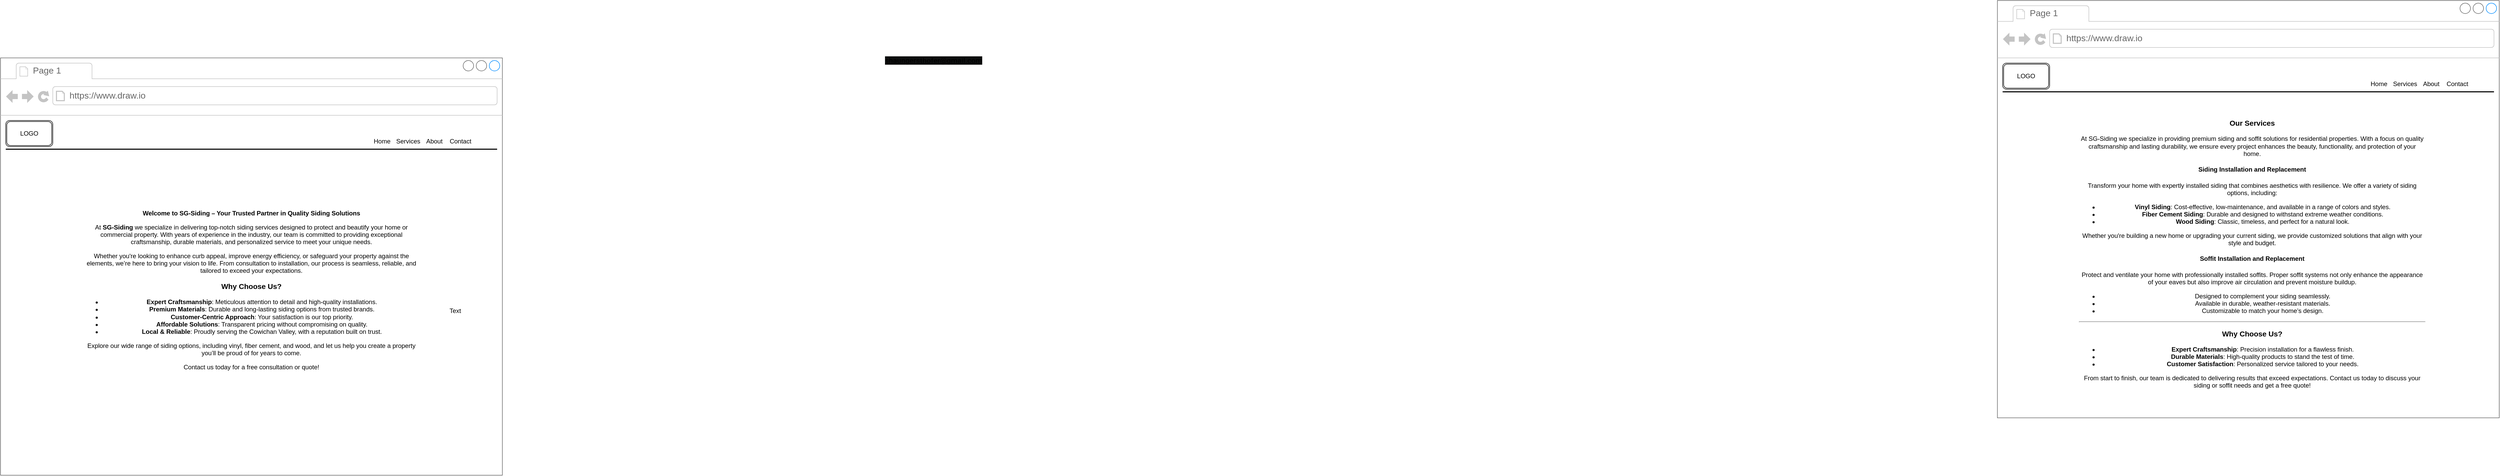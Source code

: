 <mxfile>
    <diagram id="WC_zRfK3k4rd-bbKxFTX" name="Page-1">
        <mxGraphModel dx="1970" dy="1949" grid="1" gridSize="10" guides="1" tooltips="1" connect="1" arrows="1" fold="1" page="1" pageScale="1" pageWidth="850" pageHeight="1100" math="0" shadow="0">
            <root>
                <mxCell id="0"/>
                <mxCell id="1" parent="0"/>
                <mxCell id="3" value="" style="strokeWidth=1;shadow=0;dashed=0;align=center;html=1;shape=mxgraph.mockup.containers.browserWindow;rSize=0;strokeColor=#666666;strokeColor2=#008cff;strokeColor3=#c4c4c4;mainText=,;recursiveResize=0;" parent="1" vertex="1">
                    <mxGeometry x="-450" y="90" width="960" height="800" as="geometry"/>
                </mxCell>
                <mxCell id="4" value="Page 1" style="strokeWidth=1;shadow=0;dashed=0;align=center;html=1;shape=mxgraph.mockup.containers.anchor;fontSize=17;fontColor=#666666;align=left;" parent="3" vertex="1">
                    <mxGeometry x="60" y="12" width="110" height="26" as="geometry"/>
                </mxCell>
                <mxCell id="5" value="https://www.draw.io" style="strokeWidth=1;shadow=0;dashed=0;align=center;html=1;shape=mxgraph.mockup.containers.anchor;rSize=0;fontSize=17;fontColor=#666666;align=left;" parent="3" vertex="1">
                    <mxGeometry x="130" y="60" width="250" height="26" as="geometry"/>
                </mxCell>
                <mxCell id="21" value="" style="line;strokeWidth=2;html=1;" parent="3" vertex="1">
                    <mxGeometry x="10" y="170" width="940" height="10" as="geometry"/>
                </mxCell>
                <mxCell id="22" value="LOGO" style="shape=ext;double=1;rounded=1;whiteSpace=wrap;html=1;" parent="3" vertex="1">
                    <mxGeometry x="10" y="120" width="90" height="50" as="geometry"/>
                </mxCell>
                <mxCell id="24" value="Home" style="text;html=1;strokeColor=none;fillColor=none;align=center;verticalAlign=middle;whiteSpace=wrap;rounded=0;" parent="3" vertex="1">
                    <mxGeometry x="700" y="150" width="60" height="20" as="geometry"/>
                </mxCell>
                <mxCell id="29" value="Services" style="text;html=1;strokeColor=none;fillColor=none;align=center;verticalAlign=middle;whiteSpace=wrap;rounded=0;" parent="3" vertex="1">
                    <mxGeometry x="750" y="150" width="60" height="20" as="geometry"/>
                </mxCell>
                <mxCell id="30" value="About" style="text;html=1;strokeColor=none;fillColor=none;align=center;verticalAlign=middle;whiteSpace=wrap;rounded=0;" parent="3" vertex="1">
                    <mxGeometry x="800" y="150" width="60" height="20" as="geometry"/>
                </mxCell>
                <mxCell id="31" value="Contact" style="text;html=1;strokeColor=none;fillColor=none;align=center;verticalAlign=middle;whiteSpace=wrap;rounded=0;" parent="3" vertex="1">
                    <mxGeometry x="850" y="150" width="60" height="20" as="geometry"/>
                </mxCell>
                <mxCell id="33" value="&lt;p&gt;&lt;strong&gt;Welcome to SG-Siding – Your Trusted Partner in Quality Siding Solutions&lt;/strong&gt;&lt;/p&gt;&lt;p&gt;At &lt;strong&gt;SG-Siding&lt;/strong&gt;&amp;nbsp;we specialize in delivering top-notch siding services designed to protect and beautify your home or commercial property. With years of experience in the industry, our team is committed to providing exceptional craftsmanship, durable materials, and personalized service to meet your unique needs.&lt;/p&gt;&lt;p&gt;Whether you're looking to enhance curb appeal, improve energy efficiency, or safeguard your property against the elements, we’re here to bring your vision to life. From consultation to installation, our process is seamless, reliable, and tailored to exceed your expectations.&lt;/p&gt;&lt;h3&gt;Why Choose Us?&lt;/h3&gt;&lt;ul&gt;&lt;li&gt;&lt;strong&gt;Expert Craftsmanship&lt;/strong&gt;: Meticulous attention to detail and high-quality installations.&lt;/li&gt;&lt;li&gt;&lt;strong&gt;Premium Materials&lt;/strong&gt;: Durable and long-lasting siding options from trusted brands.&lt;/li&gt;&lt;li&gt;&lt;strong&gt;Customer-Centric Approach&lt;/strong&gt;: Your satisfaction is our top priority.&lt;/li&gt;&lt;li&gt;&lt;strong&gt;Affordable Solutions&lt;/strong&gt;: Transparent pricing without compromising on quality.&lt;/li&gt;&lt;li&gt;&lt;strong&gt;Local &amp;amp; Reliable&lt;/strong&gt;: Proudly serving the Cowichan Valley, with a reputation built on trust.&lt;/li&gt;&lt;/ul&gt;&lt;p&gt;Explore our wide range of siding options, including vinyl, fiber cement, and wood, and let us help you create a property you’ll be proud of for years to come.&lt;/p&gt;&lt;p&gt;Contact us today for a free consultation or quote!&lt;/p&gt;" style="text;html=1;strokeColor=none;fillColor=none;align=center;verticalAlign=middle;whiteSpace=wrap;rounded=0;" parent="3" vertex="1">
                    <mxGeometry x="155" y="200" width="650" height="490" as="geometry"/>
                </mxCell>
                <mxCell id="32" value="Text" style="text;html=1;strokeColor=none;fillColor=none;align=center;verticalAlign=middle;whiteSpace=wrap;rounded=0;" parent="1" vertex="1">
                    <mxGeometry x="390" y="560" width="60" height="30" as="geometry"/>
                </mxCell>
                <mxCell id="34" value="" style="strokeWidth=1;shadow=0;dashed=0;align=center;html=1;shape=mxgraph.mockup.containers.browserWindow;rSize=0;strokeColor=#666666;strokeColor2=#008cff;strokeColor3=#c4c4c4;mainText=,;recursiveResize=0;" parent="1" vertex="1">
                    <mxGeometry x="3370" y="-20" width="960" height="800" as="geometry"/>
                </mxCell>
                <mxCell id="35" value="Page 1" style="strokeWidth=1;shadow=0;dashed=0;align=center;html=1;shape=mxgraph.mockup.containers.anchor;fontSize=17;fontColor=#666666;align=left;" parent="34" vertex="1">
                    <mxGeometry x="60" y="12" width="110" height="26" as="geometry"/>
                </mxCell>
                <mxCell id="36" value="https://www.draw.io" style="strokeWidth=1;shadow=0;dashed=0;align=center;html=1;shape=mxgraph.mockup.containers.anchor;rSize=0;fontSize=17;fontColor=#666666;align=left;" parent="34" vertex="1">
                    <mxGeometry x="130" y="60" width="250" height="26" as="geometry"/>
                </mxCell>
                <mxCell id="37" value="" style="line;strokeWidth=2;html=1;" parent="34" vertex="1">
                    <mxGeometry x="10" y="170" width="940" height="10" as="geometry"/>
                </mxCell>
                <mxCell id="38" value="LOGO" style="shape=ext;double=1;rounded=1;whiteSpace=wrap;html=1;" parent="34" vertex="1">
                    <mxGeometry x="10" y="120" width="90" height="50" as="geometry"/>
                </mxCell>
                <mxCell id="39" value="Home" style="text;html=1;strokeColor=none;fillColor=none;align=center;verticalAlign=middle;whiteSpace=wrap;rounded=0;" parent="34" vertex="1">
                    <mxGeometry x="700" y="150" width="60" height="20" as="geometry"/>
                </mxCell>
                <mxCell id="40" value="Services" style="text;html=1;strokeColor=none;fillColor=none;align=center;verticalAlign=middle;whiteSpace=wrap;rounded=0;" parent="34" vertex="1">
                    <mxGeometry x="750" y="150" width="60" height="20" as="geometry"/>
                </mxCell>
                <mxCell id="41" value="About" style="text;html=1;strokeColor=none;fillColor=none;align=center;verticalAlign=middle;whiteSpace=wrap;rounded=0;" parent="34" vertex="1">
                    <mxGeometry x="800" y="150" width="60" height="20" as="geometry"/>
                </mxCell>
                <mxCell id="42" value="Contact" style="text;html=1;strokeColor=none;fillColor=none;align=center;verticalAlign=middle;whiteSpace=wrap;rounded=0;" parent="34" vertex="1">
                    <mxGeometry x="850" y="150" width="60" height="20" as="geometry"/>
                </mxCell>
                <mxCell id="43" value="&lt;h3&gt;&lt;strong&gt;Our Services&lt;/strong&gt;&lt;/h3&gt;&lt;p&gt;At SG-Siding we specialize in providing premium siding and soffit solutions for residential properties. With a focus on quality craftsmanship and lasting durability, we ensure every project enhances the beauty, functionality, and protection of your home.&lt;/p&gt;&lt;h4&gt;&lt;strong&gt;Siding Installation and Replacement&lt;/strong&gt;&lt;/h4&gt;&lt;p&gt;Transform your home with expertly installed siding that combines aesthetics with resilience. We offer a variety of siding options, including:&lt;/p&gt;&lt;ul&gt;&lt;li&gt;&lt;strong&gt;Vinyl Siding&lt;/strong&gt;: Cost-effective, low-maintenance, and available in a range of colors and styles.&lt;/li&gt;&lt;li&gt;&lt;strong&gt;Fiber Cement Siding&lt;/strong&gt;: Durable and designed to withstand extreme weather conditions.&lt;/li&gt;&lt;li&gt;&lt;strong&gt;Wood Siding&lt;/strong&gt;: Classic, timeless, and perfect for a natural look.&lt;/li&gt;&lt;/ul&gt;&lt;p&gt;Whether you're building a new home or upgrading your current siding, we provide customized solutions that align with your style and budget.&lt;/p&gt;&lt;h4&gt;&lt;strong&gt;Soffit Installation and Replacement&lt;/strong&gt;&lt;/h4&gt;&lt;p&gt;Protect and ventilate your home with professionally installed soffits. Proper soffit systems not only enhance the appearance of your eaves but also improve air circulation and prevent moisture buildup.&lt;/p&gt;&lt;ul&gt;&lt;li&gt;Designed to complement your siding seamlessly.&lt;/li&gt;&lt;li&gt;Available in durable, weather-resistant materials.&lt;/li&gt;&lt;li&gt;Customizable to match your home’s design.&lt;/li&gt;&lt;/ul&gt;&lt;hr&gt;&lt;h3&gt;&lt;strong&gt;Why Choose Us?&lt;/strong&gt;&lt;/h3&gt;&lt;ul&gt;&lt;li&gt;&lt;strong&gt;Expert Craftsmanship&lt;/strong&gt;: Precision installation for a flawless finish.&lt;/li&gt;&lt;li&gt;&lt;strong&gt;Durable Materials&lt;/strong&gt;: High-quality products to stand the test of time.&lt;/li&gt;&lt;li&gt;&lt;strong&gt;Customer Satisfaction&lt;/strong&gt;: Personalized service tailored to your needs.&lt;/li&gt;&lt;/ul&gt;&lt;p&gt;From start to finish, our team is dedicated to delivering results that exceed expectations. Contact us today to discuss your siding or soffit needs and get a free quote!&lt;/p&gt;" style="text;html=1;strokeColor=none;fillColor=none;align=center;verticalAlign=middle;whiteSpace=wrap;rounded=0;" parent="34" vertex="1">
                    <mxGeometry x="155" y="330" width="665" height="310" as="geometry"/>
                </mxCell>
                <mxCell id="44" value="&lt;a style=&quot;scrollbar-color: var(--scroll-bar-bg-color) transparent; color: inherit; box-sizing: border-box; scrollbar-width: thin; font-family: Roboto, &amp;quot;Helvetica Neue&amp;quot;, sans-serif, &amp;quot;Noto Color Emoji&amp;quot;, &amp;quot;apple color emoji&amp;quot;, &amp;quot;windows emoji&amp;quot;, &amp;quot;windows symbol&amp;quot;; font-size: 14px; font-style: normal; font-variant-ligatures: normal; font-variant-caps: normal; font-weight: 400; letter-spacing: 0.2px; orphans: 2; text-align: start; text-indent: 0px; text-transform: none; widows: 2; word-spacing: 0px; -webkit-text-stroke-width: 0px; background-color: rgb(13, 14, 14);&quot; href=&quot;mailto:shaungersthofer@gmail.com&quot; rel=&quot;nofollow&quot; class=&quot;msg-focus-element&quot; target=&quot;_blank&quot; tabindex=&quot;0&quot;&gt;shaungersthofer@gmail.com&lt;/a&gt;" style="text;whiteSpace=wrap;html=1;" parent="1" vertex="1">
                    <mxGeometry x="1240" y="80" width="220" height="40" as="geometry"/>
                </mxCell>
            </root>
        </mxGraphModel>
    </diagram>
</mxfile>